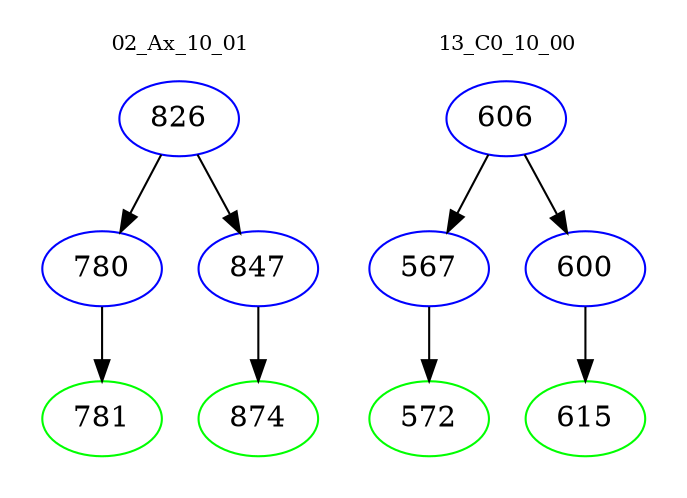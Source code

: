 digraph{
subgraph cluster_0 {
color = white
label = "02_Ax_10_01";
fontsize=10;
T0_826 [label="826", color="blue"]
T0_826 -> T0_780 [color="black"]
T0_780 [label="780", color="blue"]
T0_780 -> T0_781 [color="black"]
T0_781 [label="781", color="green"]
T0_826 -> T0_847 [color="black"]
T0_847 [label="847", color="blue"]
T0_847 -> T0_874 [color="black"]
T0_874 [label="874", color="green"]
}
subgraph cluster_1 {
color = white
label = "13_C0_10_00";
fontsize=10;
T1_606 [label="606", color="blue"]
T1_606 -> T1_567 [color="black"]
T1_567 [label="567", color="blue"]
T1_567 -> T1_572 [color="black"]
T1_572 [label="572", color="green"]
T1_606 -> T1_600 [color="black"]
T1_600 [label="600", color="blue"]
T1_600 -> T1_615 [color="black"]
T1_615 [label="615", color="green"]
}
}
